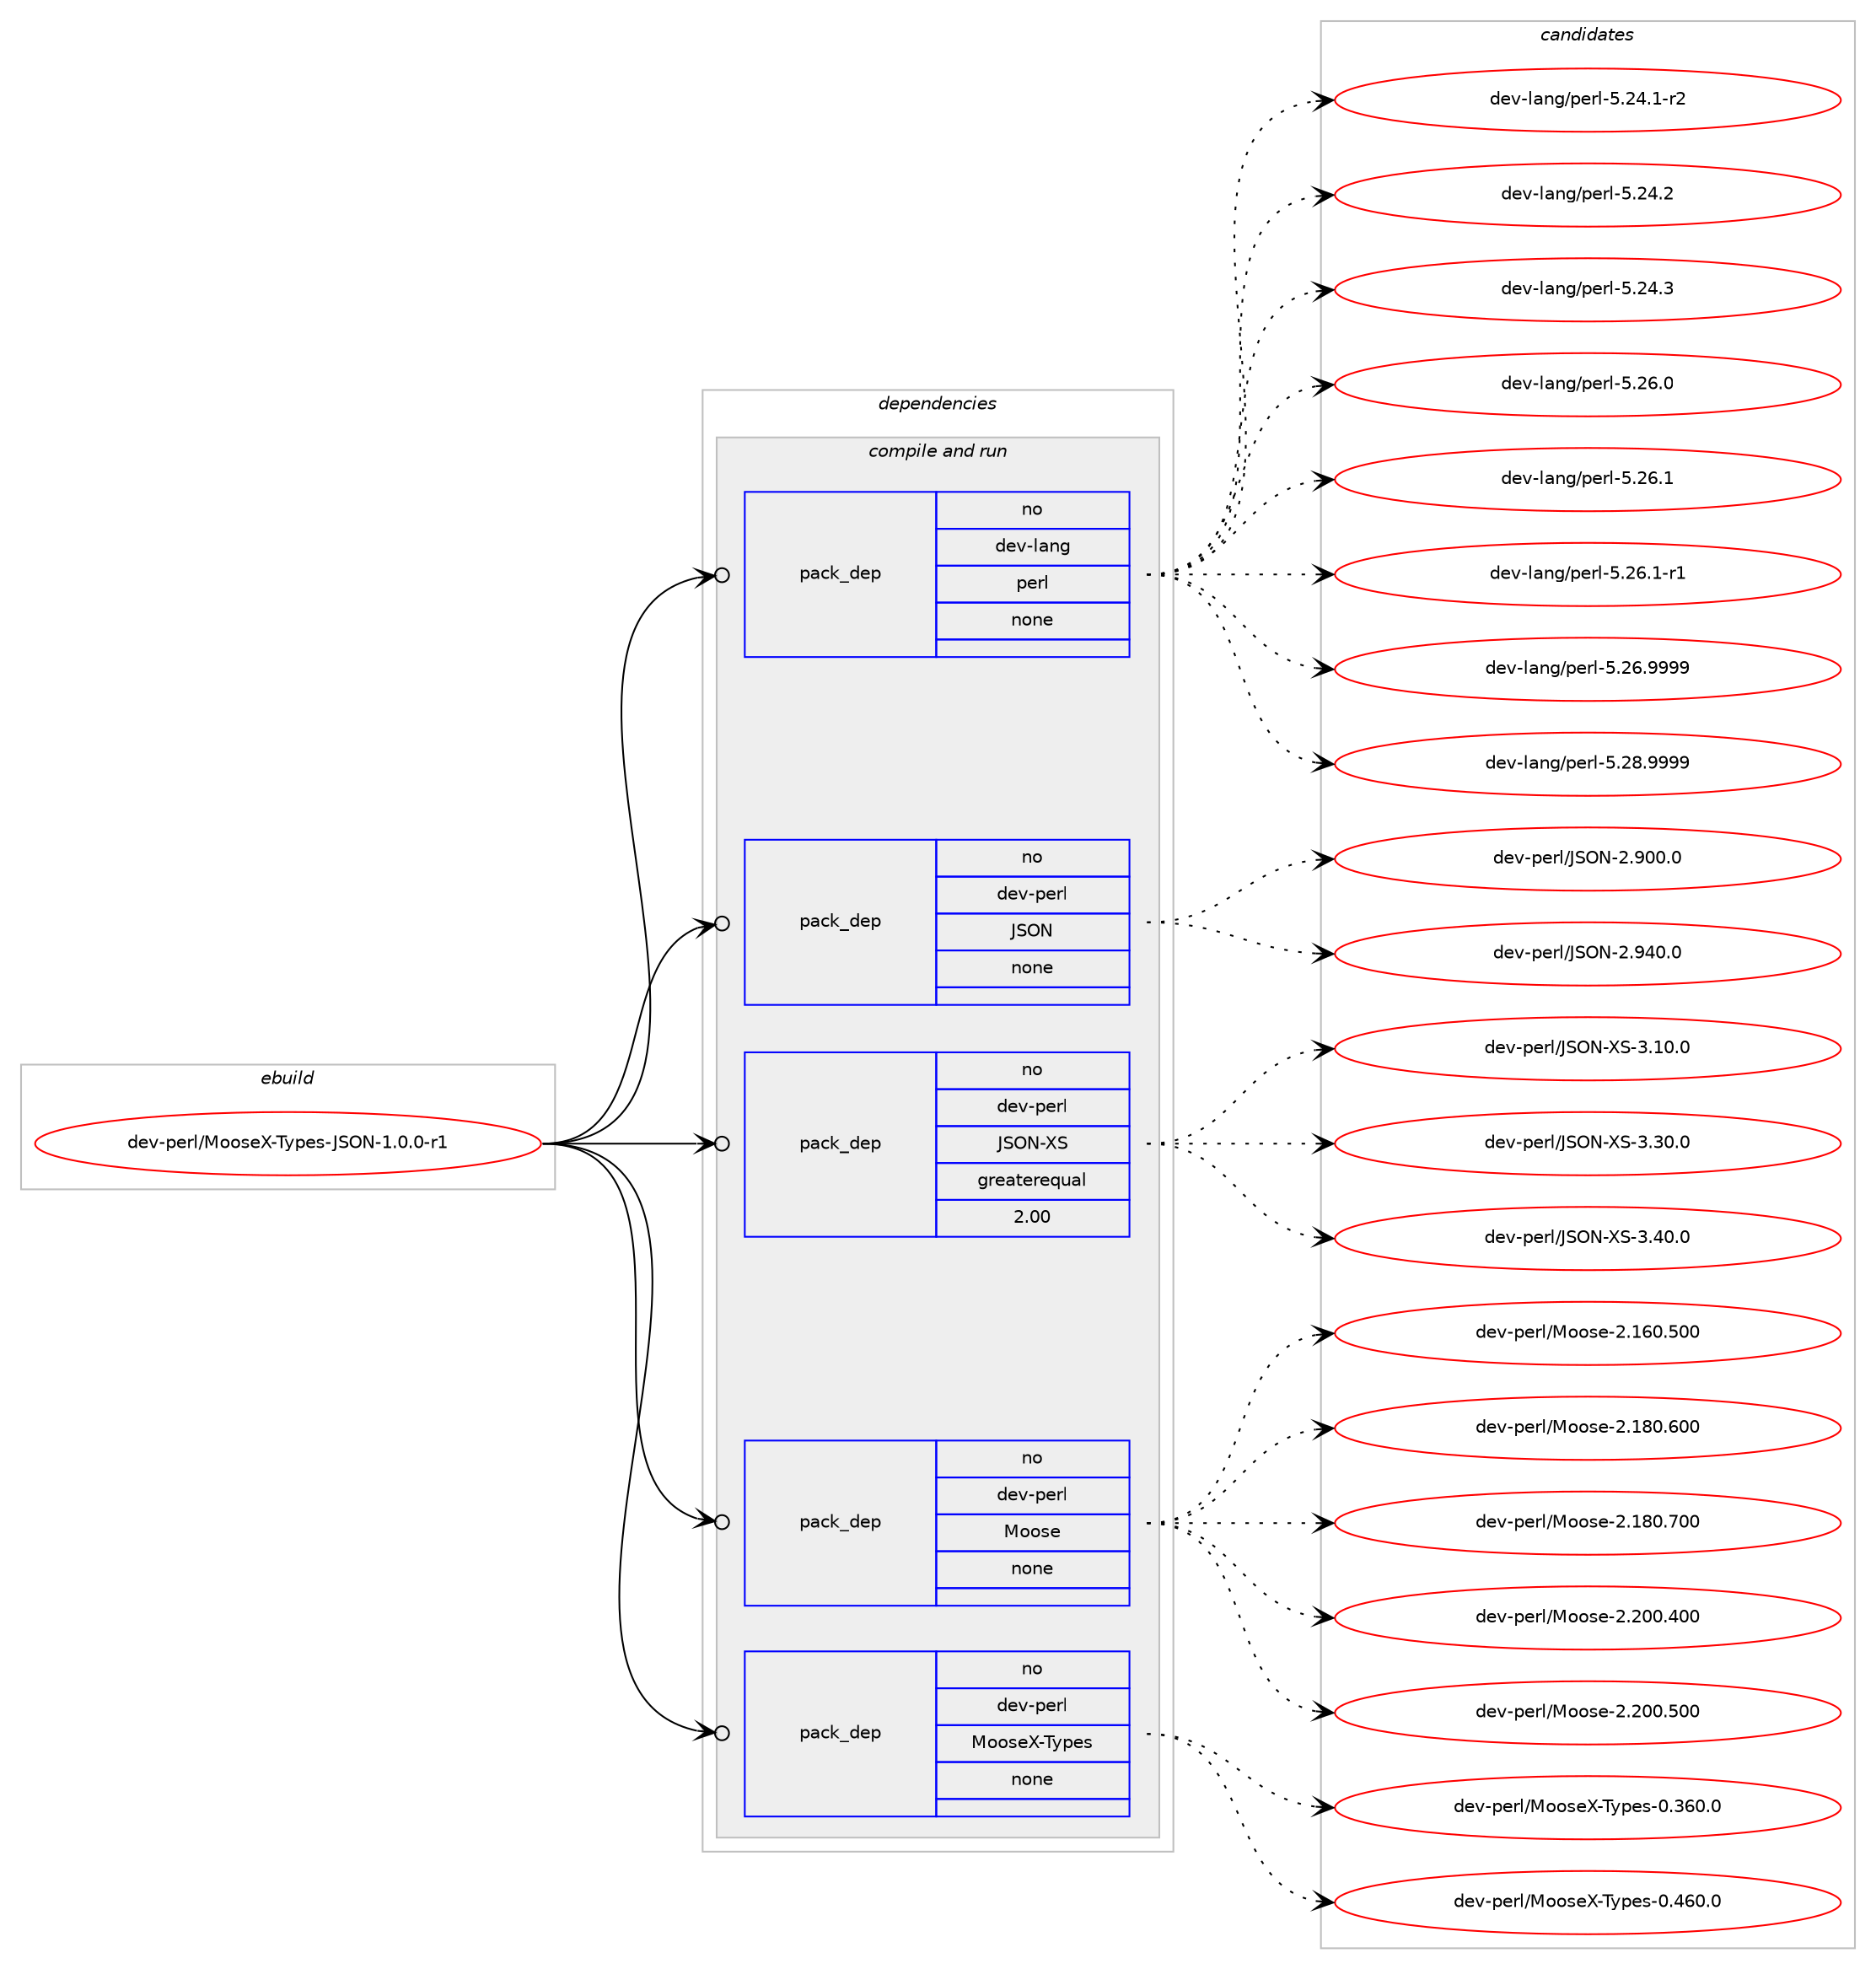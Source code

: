digraph prolog {

# *************
# Graph options
# *************

newrank=true;
concentrate=true;
compound=true;
graph [rankdir=LR,fontname=Helvetica,fontsize=10,ranksep=1.5];#, ranksep=2.5, nodesep=0.2];
edge  [arrowhead=vee];
node  [fontname=Helvetica,fontsize=10];

# **********
# The ebuild
# **********

subgraph cluster_leftcol {
color=gray;
rank=same;
label=<<i>ebuild</i>>;
id [label="dev-perl/MooseX-Types-JSON-1.0.0-r1", color=red, width=4, href="../dev-perl/MooseX-Types-JSON-1.0.0-r1.svg"];
}

# ****************
# The dependencies
# ****************

subgraph cluster_midcol {
color=gray;
label=<<i>dependencies</i>>;
subgraph cluster_compile {
fillcolor="#eeeeee";
style=filled;
label=<<i>compile</i>>;
}
subgraph cluster_compileandrun {
fillcolor="#eeeeee";
style=filled;
label=<<i>compile and run</i>>;
subgraph pack104351 {
dependency135751 [label=<<TABLE BORDER="0" CELLBORDER="1" CELLSPACING="0" CELLPADDING="4" WIDTH="220"><TR><TD ROWSPAN="6" CELLPADDING="30">pack_dep</TD></TR><TR><TD WIDTH="110">no</TD></TR><TR><TD>dev-lang</TD></TR><TR><TD>perl</TD></TR><TR><TD>none</TD></TR><TR><TD></TD></TR></TABLE>>, shape=none, color=blue];
}
id:e -> dependency135751:w [weight=20,style="solid",arrowhead="odotvee"];
subgraph pack104352 {
dependency135752 [label=<<TABLE BORDER="0" CELLBORDER="1" CELLSPACING="0" CELLPADDING="4" WIDTH="220"><TR><TD ROWSPAN="6" CELLPADDING="30">pack_dep</TD></TR><TR><TD WIDTH="110">no</TD></TR><TR><TD>dev-perl</TD></TR><TR><TD>JSON</TD></TR><TR><TD>none</TD></TR><TR><TD></TD></TR></TABLE>>, shape=none, color=blue];
}
id:e -> dependency135752:w [weight=20,style="solid",arrowhead="odotvee"];
subgraph pack104353 {
dependency135753 [label=<<TABLE BORDER="0" CELLBORDER="1" CELLSPACING="0" CELLPADDING="4" WIDTH="220"><TR><TD ROWSPAN="6" CELLPADDING="30">pack_dep</TD></TR><TR><TD WIDTH="110">no</TD></TR><TR><TD>dev-perl</TD></TR><TR><TD>JSON-XS</TD></TR><TR><TD>greaterequal</TD></TR><TR><TD>2.00</TD></TR></TABLE>>, shape=none, color=blue];
}
id:e -> dependency135753:w [weight=20,style="solid",arrowhead="odotvee"];
subgraph pack104354 {
dependency135754 [label=<<TABLE BORDER="0" CELLBORDER="1" CELLSPACING="0" CELLPADDING="4" WIDTH="220"><TR><TD ROWSPAN="6" CELLPADDING="30">pack_dep</TD></TR><TR><TD WIDTH="110">no</TD></TR><TR><TD>dev-perl</TD></TR><TR><TD>Moose</TD></TR><TR><TD>none</TD></TR><TR><TD></TD></TR></TABLE>>, shape=none, color=blue];
}
id:e -> dependency135754:w [weight=20,style="solid",arrowhead="odotvee"];
subgraph pack104355 {
dependency135755 [label=<<TABLE BORDER="0" CELLBORDER="1" CELLSPACING="0" CELLPADDING="4" WIDTH="220"><TR><TD ROWSPAN="6" CELLPADDING="30">pack_dep</TD></TR><TR><TD WIDTH="110">no</TD></TR><TR><TD>dev-perl</TD></TR><TR><TD>MooseX-Types</TD></TR><TR><TD>none</TD></TR><TR><TD></TD></TR></TABLE>>, shape=none, color=blue];
}
id:e -> dependency135755:w [weight=20,style="solid",arrowhead="odotvee"];
}
subgraph cluster_run {
fillcolor="#eeeeee";
style=filled;
label=<<i>run</i>>;
}
}

# **************
# The candidates
# **************

subgraph cluster_choices {
rank=same;
color=gray;
label=<<i>candidates</i>>;

subgraph choice104351 {
color=black;
nodesep=1;
choice100101118451089711010347112101114108455346505246494511450 [label="dev-lang/perl-5.24.1-r2", color=red, width=4,href="../dev-lang/perl-5.24.1-r2.svg"];
choice10010111845108971101034711210111410845534650524650 [label="dev-lang/perl-5.24.2", color=red, width=4,href="../dev-lang/perl-5.24.2.svg"];
choice10010111845108971101034711210111410845534650524651 [label="dev-lang/perl-5.24.3", color=red, width=4,href="../dev-lang/perl-5.24.3.svg"];
choice10010111845108971101034711210111410845534650544648 [label="dev-lang/perl-5.26.0", color=red, width=4,href="../dev-lang/perl-5.26.0.svg"];
choice10010111845108971101034711210111410845534650544649 [label="dev-lang/perl-5.26.1", color=red, width=4,href="../dev-lang/perl-5.26.1.svg"];
choice100101118451089711010347112101114108455346505446494511449 [label="dev-lang/perl-5.26.1-r1", color=red, width=4,href="../dev-lang/perl-5.26.1-r1.svg"];
choice10010111845108971101034711210111410845534650544657575757 [label="dev-lang/perl-5.26.9999", color=red, width=4,href="../dev-lang/perl-5.26.9999.svg"];
choice10010111845108971101034711210111410845534650564657575757 [label="dev-lang/perl-5.28.9999", color=red, width=4,href="../dev-lang/perl-5.28.9999.svg"];
dependency135751:e -> choice100101118451089711010347112101114108455346505246494511450:w [style=dotted,weight="100"];
dependency135751:e -> choice10010111845108971101034711210111410845534650524650:w [style=dotted,weight="100"];
dependency135751:e -> choice10010111845108971101034711210111410845534650524651:w [style=dotted,weight="100"];
dependency135751:e -> choice10010111845108971101034711210111410845534650544648:w [style=dotted,weight="100"];
dependency135751:e -> choice10010111845108971101034711210111410845534650544649:w [style=dotted,weight="100"];
dependency135751:e -> choice100101118451089711010347112101114108455346505446494511449:w [style=dotted,weight="100"];
dependency135751:e -> choice10010111845108971101034711210111410845534650544657575757:w [style=dotted,weight="100"];
dependency135751:e -> choice10010111845108971101034711210111410845534650564657575757:w [style=dotted,weight="100"];
}
subgraph choice104352 {
color=black;
nodesep=1;
choice1001011184511210111410847748379784550465748484648 [label="dev-perl/JSON-2.900.0", color=red, width=4,href="../dev-perl/JSON-2.900.0.svg"];
choice1001011184511210111410847748379784550465752484648 [label="dev-perl/JSON-2.940.0", color=red, width=4,href="../dev-perl/JSON-2.940.0.svg"];
dependency135752:e -> choice1001011184511210111410847748379784550465748484648:w [style=dotted,weight="100"];
dependency135752:e -> choice1001011184511210111410847748379784550465752484648:w [style=dotted,weight="100"];
}
subgraph choice104353 {
color=black;
nodesep=1;
choice10010111845112101114108477483797845888345514649484648 [label="dev-perl/JSON-XS-3.10.0", color=red, width=4,href="../dev-perl/JSON-XS-3.10.0.svg"];
choice10010111845112101114108477483797845888345514651484648 [label="dev-perl/JSON-XS-3.30.0", color=red, width=4,href="../dev-perl/JSON-XS-3.30.0.svg"];
choice10010111845112101114108477483797845888345514652484648 [label="dev-perl/JSON-XS-3.40.0", color=red, width=4,href="../dev-perl/JSON-XS-3.40.0.svg"];
dependency135753:e -> choice10010111845112101114108477483797845888345514649484648:w [style=dotted,weight="100"];
dependency135753:e -> choice10010111845112101114108477483797845888345514651484648:w [style=dotted,weight="100"];
dependency135753:e -> choice10010111845112101114108477483797845888345514652484648:w [style=dotted,weight="100"];
}
subgraph choice104354 {
color=black;
nodesep=1;
choice10010111845112101114108477711111111510145504649544846534848 [label="dev-perl/Moose-2.160.500", color=red, width=4,href="../dev-perl/Moose-2.160.500.svg"];
choice10010111845112101114108477711111111510145504649564846544848 [label="dev-perl/Moose-2.180.600", color=red, width=4,href="../dev-perl/Moose-2.180.600.svg"];
choice10010111845112101114108477711111111510145504649564846554848 [label="dev-perl/Moose-2.180.700", color=red, width=4,href="../dev-perl/Moose-2.180.700.svg"];
choice10010111845112101114108477711111111510145504650484846524848 [label="dev-perl/Moose-2.200.400", color=red, width=4,href="../dev-perl/Moose-2.200.400.svg"];
choice10010111845112101114108477711111111510145504650484846534848 [label="dev-perl/Moose-2.200.500", color=red, width=4,href="../dev-perl/Moose-2.200.500.svg"];
dependency135754:e -> choice10010111845112101114108477711111111510145504649544846534848:w [style=dotted,weight="100"];
dependency135754:e -> choice10010111845112101114108477711111111510145504649564846544848:w [style=dotted,weight="100"];
dependency135754:e -> choice10010111845112101114108477711111111510145504649564846554848:w [style=dotted,weight="100"];
dependency135754:e -> choice10010111845112101114108477711111111510145504650484846524848:w [style=dotted,weight="100"];
dependency135754:e -> choice10010111845112101114108477711111111510145504650484846534848:w [style=dotted,weight="100"];
}
subgraph choice104355 {
color=black;
nodesep=1;
choice1001011184511210111410847771111111151018845841211121011154548465154484648 [label="dev-perl/MooseX-Types-0.360.0", color=red, width=4,href="../dev-perl/MooseX-Types-0.360.0.svg"];
choice1001011184511210111410847771111111151018845841211121011154548465254484648 [label="dev-perl/MooseX-Types-0.460.0", color=red, width=4,href="../dev-perl/MooseX-Types-0.460.0.svg"];
dependency135755:e -> choice1001011184511210111410847771111111151018845841211121011154548465154484648:w [style=dotted,weight="100"];
dependency135755:e -> choice1001011184511210111410847771111111151018845841211121011154548465254484648:w [style=dotted,weight="100"];
}
}

}
